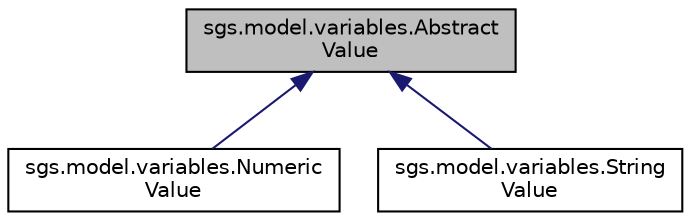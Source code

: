 digraph "sgs.model.variables.AbstractValue"
{
  edge [fontname="Helvetica",fontsize="10",labelfontname="Helvetica",labelfontsize="10"];
  node [fontname="Helvetica",fontsize="10",shape=record];
  Node1 [label="sgs.model.variables.Abstract\lValue",height=0.2,width=0.4,color="black", fillcolor="grey75", style="filled" fontcolor="black"];
  Node1 -> Node2 [dir="back",color="midnightblue",fontsize="10",style="solid"];
  Node2 [label="sgs.model.variables.Numeric\lValue",height=0.2,width=0.4,color="black", fillcolor="white", style="filled",URL="$classsgs_1_1model_1_1variables_1_1_numeric_value.html"];
  Node1 -> Node3 [dir="back",color="midnightblue",fontsize="10",style="solid"];
  Node3 [label="sgs.model.variables.String\lValue",height=0.2,width=0.4,color="black", fillcolor="white", style="filled",URL="$classsgs_1_1model_1_1variables_1_1_string_value.html"];
}
